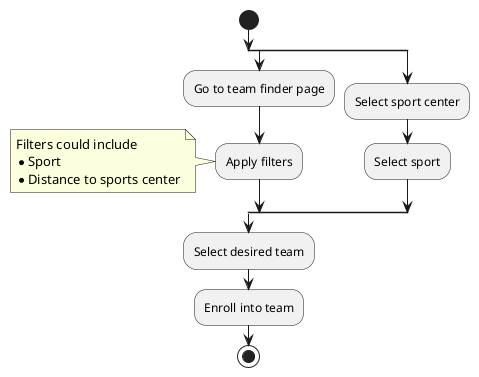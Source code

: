 @startuml EnrollTeam

start
split
    :Go to team finder page;
    :Apply filters;
    note left
        Filters could include
        * Sport
        * Distance to sports center
    end note
split again
    :Select sport center;
    :Select sport;
end split
:Select desired team;
:Enroll into team;
stop

@enduml
